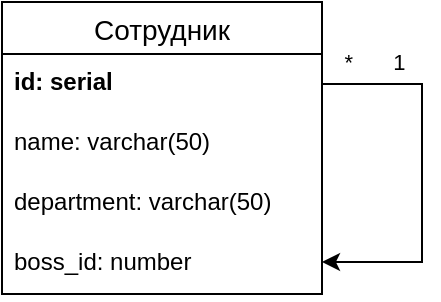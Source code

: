 <mxfile version="27.1.5">
  <diagram name="Страница — 1" id="qMakdMu0TFon2Wr-rG7r">
    <mxGraphModel dx="719" dy="427" grid="1" gridSize="10" guides="1" tooltips="1" connect="1" arrows="1" fold="1" page="1" pageScale="1" pageWidth="827" pageHeight="1169" math="0" shadow="0">
      <root>
        <mxCell id="0" />
        <mxCell id="1" parent="0" />
        <mxCell id="Qnwf1N7nGeZboHG6Npfc-1" value="Сотрудник" style="swimlane;fontStyle=0;childLayout=stackLayout;horizontal=1;startSize=26;horizontalStack=0;resizeParent=1;resizeParentMax=0;resizeLast=0;collapsible=1;marginBottom=0;align=center;fontSize=14;" vertex="1" parent="1">
          <mxGeometry x="270" y="170" width="160" height="146" as="geometry" />
        </mxCell>
        <mxCell id="Qnwf1N7nGeZboHG6Npfc-5" value="&lt;b&gt;id: serial&lt;/b&gt;" style="text;strokeColor=none;fillColor=none;spacingLeft=4;spacingRight=4;overflow=hidden;rotatable=0;points=[[0,0.5],[1,0.5]];portConstraint=eastwest;fontSize=12;whiteSpace=wrap;html=1;" vertex="1" parent="Qnwf1N7nGeZboHG6Npfc-1">
          <mxGeometry y="26" width="160" height="30" as="geometry" />
        </mxCell>
        <mxCell id="Qnwf1N7nGeZboHG6Npfc-2" value="name: varchar(50)" style="text;strokeColor=none;fillColor=none;spacingLeft=4;spacingRight=4;overflow=hidden;rotatable=0;points=[[0,0.5],[1,0.5]];portConstraint=eastwest;fontSize=12;whiteSpace=wrap;html=1;" vertex="1" parent="Qnwf1N7nGeZboHG6Npfc-1">
          <mxGeometry y="56" width="160" height="30" as="geometry" />
        </mxCell>
        <mxCell id="Qnwf1N7nGeZboHG6Npfc-3" value="department: varchar(50)" style="text;strokeColor=none;fillColor=none;spacingLeft=4;spacingRight=4;overflow=hidden;rotatable=0;points=[[0,0.5],[1,0.5]];portConstraint=eastwest;fontSize=12;whiteSpace=wrap;html=1;" vertex="1" parent="Qnwf1N7nGeZboHG6Npfc-1">
          <mxGeometry y="86" width="160" height="30" as="geometry" />
        </mxCell>
        <mxCell id="Qnwf1N7nGeZboHG6Npfc-4" value="boss_id: number" style="text;strokeColor=none;fillColor=none;spacingLeft=4;spacingRight=4;overflow=hidden;rotatable=0;points=[[0,0.5],[1,0.5]];portConstraint=eastwest;fontSize=12;whiteSpace=wrap;html=1;" vertex="1" parent="Qnwf1N7nGeZboHG6Npfc-1">
          <mxGeometry y="116" width="160" height="30" as="geometry" />
        </mxCell>
        <mxCell id="Qnwf1N7nGeZboHG6Npfc-6" style="edgeStyle=orthogonalEdgeStyle;rounded=0;orthogonalLoop=1;jettySize=auto;html=1;exitX=1;exitY=0.5;exitDx=0;exitDy=0;" edge="1" parent="1" source="Qnwf1N7nGeZboHG6Npfc-5">
          <mxGeometry relative="1" as="geometry">
            <mxPoint x="440" y="211" as="sourcePoint" />
            <mxPoint x="430" y="300" as="targetPoint" />
            <Array as="points">
              <mxPoint x="480" y="211" />
              <mxPoint x="480" y="300" />
            </Array>
          </mxGeometry>
        </mxCell>
        <mxCell id="Qnwf1N7nGeZboHG6Npfc-9" value="*&lt;span style=&quot;white-space: pre;&quot;&gt;&#x9;&lt;/span&gt;1" style="edgeLabel;html=1;align=center;verticalAlign=middle;resizable=0;points=[];rotation=0;" vertex="1" connectable="0" parent="Qnwf1N7nGeZboHG6Npfc-6">
          <mxGeometry x="-0.216" y="2" relative="1" as="geometry">
            <mxPoint x="-26" y="-35" as="offset" />
          </mxGeometry>
        </mxCell>
      </root>
    </mxGraphModel>
  </diagram>
</mxfile>
